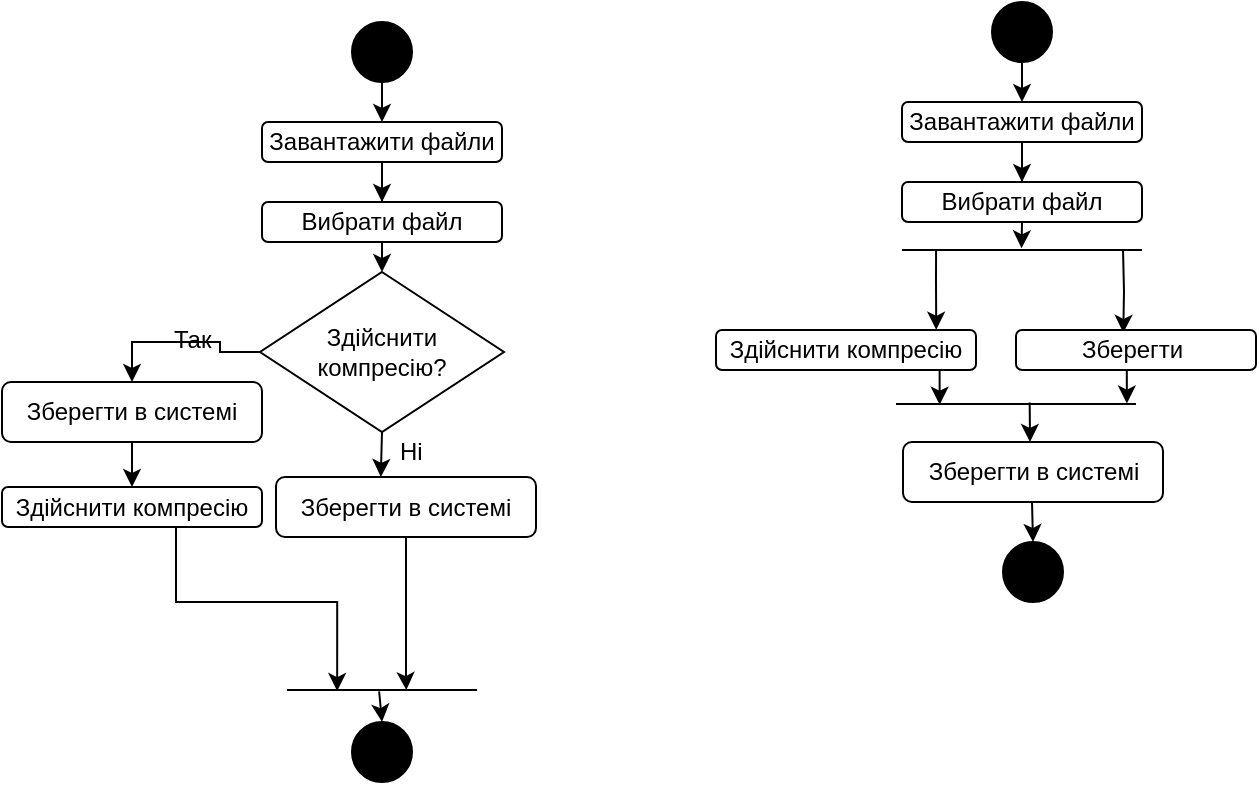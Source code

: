 <mxfile version="12.2.3" type="github" pages="1">
  <diagram id="hY9WyR8tGixCzORhy82l" name="Page-1">
    <mxGraphModel dx="1554" dy="308" grid="1" gridSize="10" guides="1" tooltips="1" connect="1" arrows="1" fold="1" page="1" pageScale="1" pageWidth="827" pageHeight="1169" math="0" shadow="0">
      <root>
        <mxCell id="0"/>
        <mxCell id="1" parent="0"/>
        <mxCell id="XPwbGWnE8PW39L1GNAvV-95" style="edgeStyle=orthogonalEdgeStyle;rounded=0;orthogonalLoop=1;jettySize=auto;html=1;exitX=0.5;exitY=1;exitDx=0;exitDy=0;entryX=0.5;entryY=0;entryDx=0;entryDy=0;" edge="1" parent="1" source="XPwbGWnE8PW39L1GNAvV-61" target="XPwbGWnE8PW39L1GNAvV-94">
          <mxGeometry relative="1" as="geometry"/>
        </mxCell>
        <mxCell id="XPwbGWnE8PW39L1GNAvV-61" value="" style="ellipse;whiteSpace=wrap;html=1;strokeColor=#000000;fillColor=#000000;" vertex="1" parent="1">
          <mxGeometry x="408" y="20" width="30" height="30" as="geometry"/>
        </mxCell>
        <mxCell id="XPwbGWnE8PW39L1GNAvV-97" value="" style="edgeStyle=orthogonalEdgeStyle;rounded=0;orthogonalLoop=1;jettySize=auto;html=1;" edge="1" parent="1" source="XPwbGWnE8PW39L1GNAvV-94" target="XPwbGWnE8PW39L1GNAvV-96">
          <mxGeometry relative="1" as="geometry"/>
        </mxCell>
        <mxCell id="XPwbGWnE8PW39L1GNAvV-94" value="Завантажити файли" style="rounded=1;whiteSpace=wrap;html=1;" vertex="1" parent="1">
          <mxGeometry x="363" y="70" width="120" height="20" as="geometry"/>
        </mxCell>
        <mxCell id="XPwbGWnE8PW39L1GNAvV-116" style="edgeStyle=orthogonalEdgeStyle;rounded=0;orthogonalLoop=1;jettySize=auto;html=1;exitX=0.5;exitY=1;exitDx=0;exitDy=0;entryX=0.498;entryY=0.395;entryDx=0;entryDy=0;entryPerimeter=0;" edge="1" parent="1" source="XPwbGWnE8PW39L1GNAvV-96" target="XPwbGWnE8PW39L1GNAvV-109">
          <mxGeometry relative="1" as="geometry"/>
        </mxCell>
        <mxCell id="XPwbGWnE8PW39L1GNAvV-96" value="Вибрати файл" style="rounded=1;whiteSpace=wrap;html=1;" vertex="1" parent="1">
          <mxGeometry x="363" y="110" width="120" height="20" as="geometry"/>
        </mxCell>
        <mxCell id="XPwbGWnE8PW39L1GNAvV-110" style="edgeStyle=orthogonalEdgeStyle;rounded=0;orthogonalLoop=1;jettySize=auto;html=1;entryX=0.5;entryY=0;entryDx=0;entryDy=0;" edge="1" parent="1" target="XPwbGWnE8PW39L1GNAvV-107">
          <mxGeometry relative="1" as="geometry">
            <mxPoint x="428" y="270" as="sourcePoint"/>
          </mxGeometry>
        </mxCell>
        <mxCell id="XPwbGWnE8PW39L1GNAvV-103" value="Зберегти в системі" style="rounded=1;whiteSpace=wrap;html=1;fontFamily=Helvetica;fontSize=12;fontColor=#000000;align=center;strokeColor=#000000;fillColor=#ffffff;" vertex="1" parent="1">
          <mxGeometry x="363.5" y="240" width="130" height="30" as="geometry"/>
        </mxCell>
        <mxCell id="XPwbGWnE8PW39L1GNAvV-111" style="edgeStyle=orthogonalEdgeStyle;rounded=0;orthogonalLoop=1;jettySize=auto;html=1;exitX=0.142;exitY=0.496;exitDx=0;exitDy=0;exitPerimeter=0;entryX=0.847;entryY=-0.006;entryDx=0;entryDy=0;entryPerimeter=0;" edge="1" parent="1" source="XPwbGWnE8PW39L1GNAvV-109" target="XPwbGWnE8PW39L1GNAvV-100">
          <mxGeometry relative="1" as="geometry">
            <mxPoint x="380" y="159.935" as="targetPoint"/>
            <Array as="points">
              <mxPoint x="380" y="160"/>
              <mxPoint x="380" y="160"/>
            </Array>
          </mxGeometry>
        </mxCell>
        <mxCell id="XPwbGWnE8PW39L1GNAvV-114" style="edgeStyle=orthogonalEdgeStyle;rounded=0;orthogonalLoop=1;jettySize=auto;html=1;exitX=0.75;exitY=1;exitDx=0;exitDy=0;entryX=0.182;entryY=0.544;entryDx=0;entryDy=0;entryPerimeter=0;" edge="1" parent="1" source="XPwbGWnE8PW39L1GNAvV-100" target="XPwbGWnE8PW39L1GNAvV-150">
          <mxGeometry relative="1" as="geometry"/>
        </mxCell>
        <mxCell id="XPwbGWnE8PW39L1GNAvV-100" value="Здійснити компресію" style="rounded=1;whiteSpace=wrap;html=1;fontFamily=Helvetica;fontSize=12;fontColor=#000000;align=center;strokeColor=#000000;fillColor=#ffffff;" vertex="1" parent="1">
          <mxGeometry x="270" y="184" width="130" height="20" as="geometry"/>
        </mxCell>
        <mxCell id="XPwbGWnE8PW39L1GNAvV-107" value="" style="ellipse;whiteSpace=wrap;html=1;strokeColor=#000000;fillColor=#000000;" vertex="1" parent="1">
          <mxGeometry x="413.5" y="290" width="30" height="30" as="geometry"/>
        </mxCell>
        <mxCell id="XPwbGWnE8PW39L1GNAvV-109" value="" style="line;strokeWidth=1;fillColor=none;align=left;verticalAlign=middle;spacingTop=-1;spacingLeft=3;spacingRight=3;rotatable=0;labelPosition=right;points=[];portConstraint=eastwest;" vertex="1" parent="1">
          <mxGeometry x="363" y="140" width="120" height="8" as="geometry"/>
        </mxCell>
        <mxCell id="XPwbGWnE8PW39L1GNAvV-117" style="edgeStyle=orthogonalEdgeStyle;rounded=0;orthogonalLoop=1;jettySize=auto;html=1;exitX=0.5;exitY=1;exitDx=0;exitDy=0;entryX=0.5;entryY=0;entryDx=0;entryDy=0;" edge="1" parent="1" source="XPwbGWnE8PW39L1GNAvV-118" target="XPwbGWnE8PW39L1GNAvV-120">
          <mxGeometry relative="1" as="geometry"/>
        </mxCell>
        <mxCell id="XPwbGWnE8PW39L1GNAvV-118" value="" style="ellipse;whiteSpace=wrap;html=1;strokeColor=#000000;fillColor=#000000;" vertex="1" parent="1">
          <mxGeometry x="88" y="30" width="30" height="30" as="geometry"/>
        </mxCell>
        <mxCell id="XPwbGWnE8PW39L1GNAvV-119" value="" style="edgeStyle=orthogonalEdgeStyle;rounded=0;orthogonalLoop=1;jettySize=auto;html=1;" edge="1" parent="1" source="XPwbGWnE8PW39L1GNAvV-120" target="XPwbGWnE8PW39L1GNAvV-122">
          <mxGeometry relative="1" as="geometry"/>
        </mxCell>
        <mxCell id="XPwbGWnE8PW39L1GNAvV-120" value="Завантажити файли" style="rounded=1;whiteSpace=wrap;html=1;" vertex="1" parent="1">
          <mxGeometry x="43" y="80" width="120" height="20" as="geometry"/>
        </mxCell>
        <mxCell id="XPwbGWnE8PW39L1GNAvV-121" style="edgeStyle=orthogonalEdgeStyle;rounded=0;orthogonalLoop=1;jettySize=auto;html=1;exitX=0.5;exitY=1;exitDx=0;exitDy=0;entryX=0.5;entryY=0;entryDx=0;entryDy=0;" edge="1" parent="1" source="XPwbGWnE8PW39L1GNAvV-122" target="XPwbGWnE8PW39L1GNAvV-131">
          <mxGeometry relative="1" as="geometry">
            <mxPoint x="102.5" y="152.833" as="targetPoint"/>
          </mxGeometry>
        </mxCell>
        <mxCell id="XPwbGWnE8PW39L1GNAvV-122" value="Вибрати файл" style="rounded=1;whiteSpace=wrap;html=1;" vertex="1" parent="1">
          <mxGeometry x="43" y="120" width="120" height="20" as="geometry"/>
        </mxCell>
        <mxCell id="XPwbGWnE8PW39L1GNAvV-148" style="edgeStyle=orthogonalEdgeStyle;rounded=0;orthogonalLoop=1;jettySize=auto;html=1;exitX=0.5;exitY=1;exitDx=0;exitDy=0;entryX=0.628;entryY=0.508;entryDx=0;entryDy=0;entryPerimeter=0;" edge="1" parent="1" source="XPwbGWnE8PW39L1GNAvV-124" target="XPwbGWnE8PW39L1GNAvV-147">
          <mxGeometry relative="1" as="geometry">
            <mxPoint x="130" y="360" as="targetPoint"/>
            <Array as="points">
              <mxPoint x="115" y="360"/>
            </Array>
          </mxGeometry>
        </mxCell>
        <mxCell id="XPwbGWnE8PW39L1GNAvV-124" value="Зберегти в системі" style="rounded=1;whiteSpace=wrap;html=1;fontFamily=Helvetica;fontSize=12;fontColor=#000000;align=center;strokeColor=#000000;fillColor=#ffffff;" vertex="1" parent="1">
          <mxGeometry x="50" y="257.5" width="130" height="30" as="geometry"/>
        </mxCell>
        <mxCell id="XPwbGWnE8PW39L1GNAvV-141" style="edgeStyle=orthogonalEdgeStyle;rounded=0;orthogonalLoop=1;jettySize=auto;html=1;exitX=0.5;exitY=1;exitDx=0;exitDy=0;entryX=0.264;entryY=0.564;entryDx=0;entryDy=0;entryPerimeter=0;" edge="1" parent="1" source="XPwbGWnE8PW39L1GNAvV-127" target="XPwbGWnE8PW39L1GNAvV-147">
          <mxGeometry relative="1" as="geometry">
            <Array as="points">
              <mxPoint y="282"/>
              <mxPoint y="320"/>
              <mxPoint x="81" y="320"/>
            </Array>
          </mxGeometry>
        </mxCell>
        <mxCell id="XPwbGWnE8PW39L1GNAvV-127" value="Здійснити компресію" style="rounded=1;whiteSpace=wrap;html=1;fontFamily=Helvetica;fontSize=12;fontColor=#000000;align=center;strokeColor=#000000;fillColor=#ffffff;" vertex="1" parent="1">
          <mxGeometry x="-87" y="262.5" width="130" height="20" as="geometry"/>
        </mxCell>
        <mxCell id="XPwbGWnE8PW39L1GNAvV-128" value="" style="ellipse;whiteSpace=wrap;html=1;strokeColor=#000000;fillColor=#000000;" vertex="1" parent="1">
          <mxGeometry x="88" y="380" width="30" height="30" as="geometry"/>
        </mxCell>
        <mxCell id="XPwbGWnE8PW39L1GNAvV-139" style="edgeStyle=orthogonalEdgeStyle;rounded=0;orthogonalLoop=1;jettySize=auto;html=1;exitX=0;exitY=0.5;exitDx=0;exitDy=0;entryX=0.5;entryY=0;entryDx=0;entryDy=0;" edge="1" parent="1" source="XPwbGWnE8PW39L1GNAvV-131" target="XPwbGWnE8PW39L1GNAvV-137">
          <mxGeometry relative="1" as="geometry"/>
        </mxCell>
        <mxCell id="XPwbGWnE8PW39L1GNAvV-143" style="edgeStyle=orthogonalEdgeStyle;rounded=0;orthogonalLoop=1;jettySize=auto;html=1;exitX=0.5;exitY=1;exitDx=0;exitDy=0;entryX=0.403;entryY=-0.001;entryDx=0;entryDy=0;entryPerimeter=0;" edge="1" parent="1" source="XPwbGWnE8PW39L1GNAvV-131" target="XPwbGWnE8PW39L1GNAvV-124">
          <mxGeometry relative="1" as="geometry"/>
        </mxCell>
        <mxCell id="XPwbGWnE8PW39L1GNAvV-131" value="Здійснити компресію?" style="rhombus;whiteSpace=wrap;html=1;" vertex="1" parent="1">
          <mxGeometry x="42" y="155" width="122" height="80" as="geometry"/>
        </mxCell>
        <mxCell id="XPwbGWnE8PW39L1GNAvV-135" value="Так&lt;br&gt;" style="text;html=1;resizable=0;points=[];autosize=1;align=left;verticalAlign=top;spacingTop=-4;" vertex="1" parent="1">
          <mxGeometry x="-3" y="179" width="30" height="20" as="geometry"/>
        </mxCell>
        <mxCell id="XPwbGWnE8PW39L1GNAvV-142" style="edgeStyle=orthogonalEdgeStyle;rounded=0;orthogonalLoop=1;jettySize=auto;html=1;exitX=0.5;exitY=1;exitDx=0;exitDy=0;entryX=0.5;entryY=0;entryDx=0;entryDy=0;" edge="1" parent="1" source="XPwbGWnE8PW39L1GNAvV-137" target="XPwbGWnE8PW39L1GNAvV-127">
          <mxGeometry relative="1" as="geometry"/>
        </mxCell>
        <mxCell id="XPwbGWnE8PW39L1GNAvV-137" value="Зберегти в системі" style="rounded=1;whiteSpace=wrap;html=1;fontFamily=Helvetica;fontSize=12;fontColor=#000000;align=center;strokeColor=#000000;fillColor=#ffffff;" vertex="1" parent="1">
          <mxGeometry x="-87" y="210" width="130" height="30" as="geometry"/>
        </mxCell>
        <mxCell id="XPwbGWnE8PW39L1GNAvV-144" value="Ні&lt;br&gt;" style="text;html=1;resizable=0;points=[];autosize=1;align=left;verticalAlign=top;spacingTop=-4;" vertex="1" parent="1">
          <mxGeometry x="110" y="235" width="30" height="20" as="geometry"/>
        </mxCell>
        <mxCell id="XPwbGWnE8PW39L1GNAvV-147" value="" style="line;strokeWidth=1;fillColor=none;align=left;verticalAlign=middle;spacingTop=-1;spacingLeft=3;spacingRight=3;rotatable=0;labelPosition=right;points=[];portConstraint=eastwest;" vertex="1" parent="1">
          <mxGeometry x="55.5" y="360" width="95" height="8" as="geometry"/>
        </mxCell>
        <mxCell id="XPwbGWnE8PW39L1GNAvV-149" value="" style="endArrow=classic;html=1;exitX=0.485;exitY=0.581;exitDx=0;exitDy=0;exitPerimeter=0;entryX=0.5;entryY=0;entryDx=0;entryDy=0;" edge="1" parent="1" source="XPwbGWnE8PW39L1GNAvV-147" target="XPwbGWnE8PW39L1GNAvV-128">
          <mxGeometry width="50" height="50" relative="1" as="geometry">
            <mxPoint x="100" y="420" as="sourcePoint"/>
            <mxPoint x="150" y="370" as="targetPoint"/>
          </mxGeometry>
        </mxCell>
        <mxCell id="XPwbGWnE8PW39L1GNAvV-150" value="" style="line;strokeWidth=1;fillColor=none;align=left;verticalAlign=middle;spacingTop=-1;spacingLeft=3;spacingRight=3;rotatable=0;labelPosition=right;points=[];portConstraint=eastwest;" vertex="1" parent="1">
          <mxGeometry x="360" y="217" width="120" height="8" as="geometry"/>
        </mxCell>
        <mxCell id="XPwbGWnE8PW39L1GNAvV-152" style="edgeStyle=orthogonalEdgeStyle;rounded=0;orthogonalLoop=1;jettySize=auto;html=1;exitX=0.557;exitY=0.407;exitDx=0;exitDy=0;exitPerimeter=0;" edge="1" parent="1" source="XPwbGWnE8PW39L1GNAvV-150">
          <mxGeometry relative="1" as="geometry">
            <mxPoint x="412.9" y="225.2" as="sourcePoint"/>
            <mxPoint x="427" y="240" as="targetPoint"/>
          </mxGeometry>
        </mxCell>
        <mxCell id="XPwbGWnE8PW39L1GNAvV-157" style="edgeStyle=orthogonalEdgeStyle;rounded=0;orthogonalLoop=1;jettySize=auto;html=1;exitX=0.142;exitY=0.496;exitDx=0;exitDy=0;exitPerimeter=0;entryX=0.447;entryY=0.072;entryDx=0;entryDy=0;entryPerimeter=0;" edge="1" parent="1" target="XPwbGWnE8PW39L1GNAvV-159">
          <mxGeometry relative="1" as="geometry">
            <mxPoint x="473.5" y="159.435" as="targetPoint"/>
            <mxPoint x="473.5" y="143.556" as="sourcePoint"/>
            <Array as="points"/>
          </mxGeometry>
        </mxCell>
        <mxCell id="XPwbGWnE8PW39L1GNAvV-158" style="edgeStyle=orthogonalEdgeStyle;rounded=0;orthogonalLoop=1;jettySize=auto;html=1;exitX=0.75;exitY=1;exitDx=0;exitDy=0;entryX=0.182;entryY=0.544;entryDx=0;entryDy=0;entryPerimeter=0;" edge="1" parent="1" source="XPwbGWnE8PW39L1GNAvV-159">
          <mxGeometry relative="1" as="geometry">
            <mxPoint x="475.444" y="220.778" as="targetPoint"/>
          </mxGeometry>
        </mxCell>
        <mxCell id="XPwbGWnE8PW39L1GNAvV-159" value="Зберегти&amp;nbsp;" style="rounded=1;whiteSpace=wrap;html=1;fontFamily=Helvetica;fontSize=12;fontColor=#000000;align=center;strokeColor=#000000;fillColor=#ffffff;" vertex="1" parent="1">
          <mxGeometry x="420" y="184" width="120" height="20" as="geometry"/>
        </mxCell>
      </root>
    </mxGraphModel>
  </diagram>
</mxfile>
